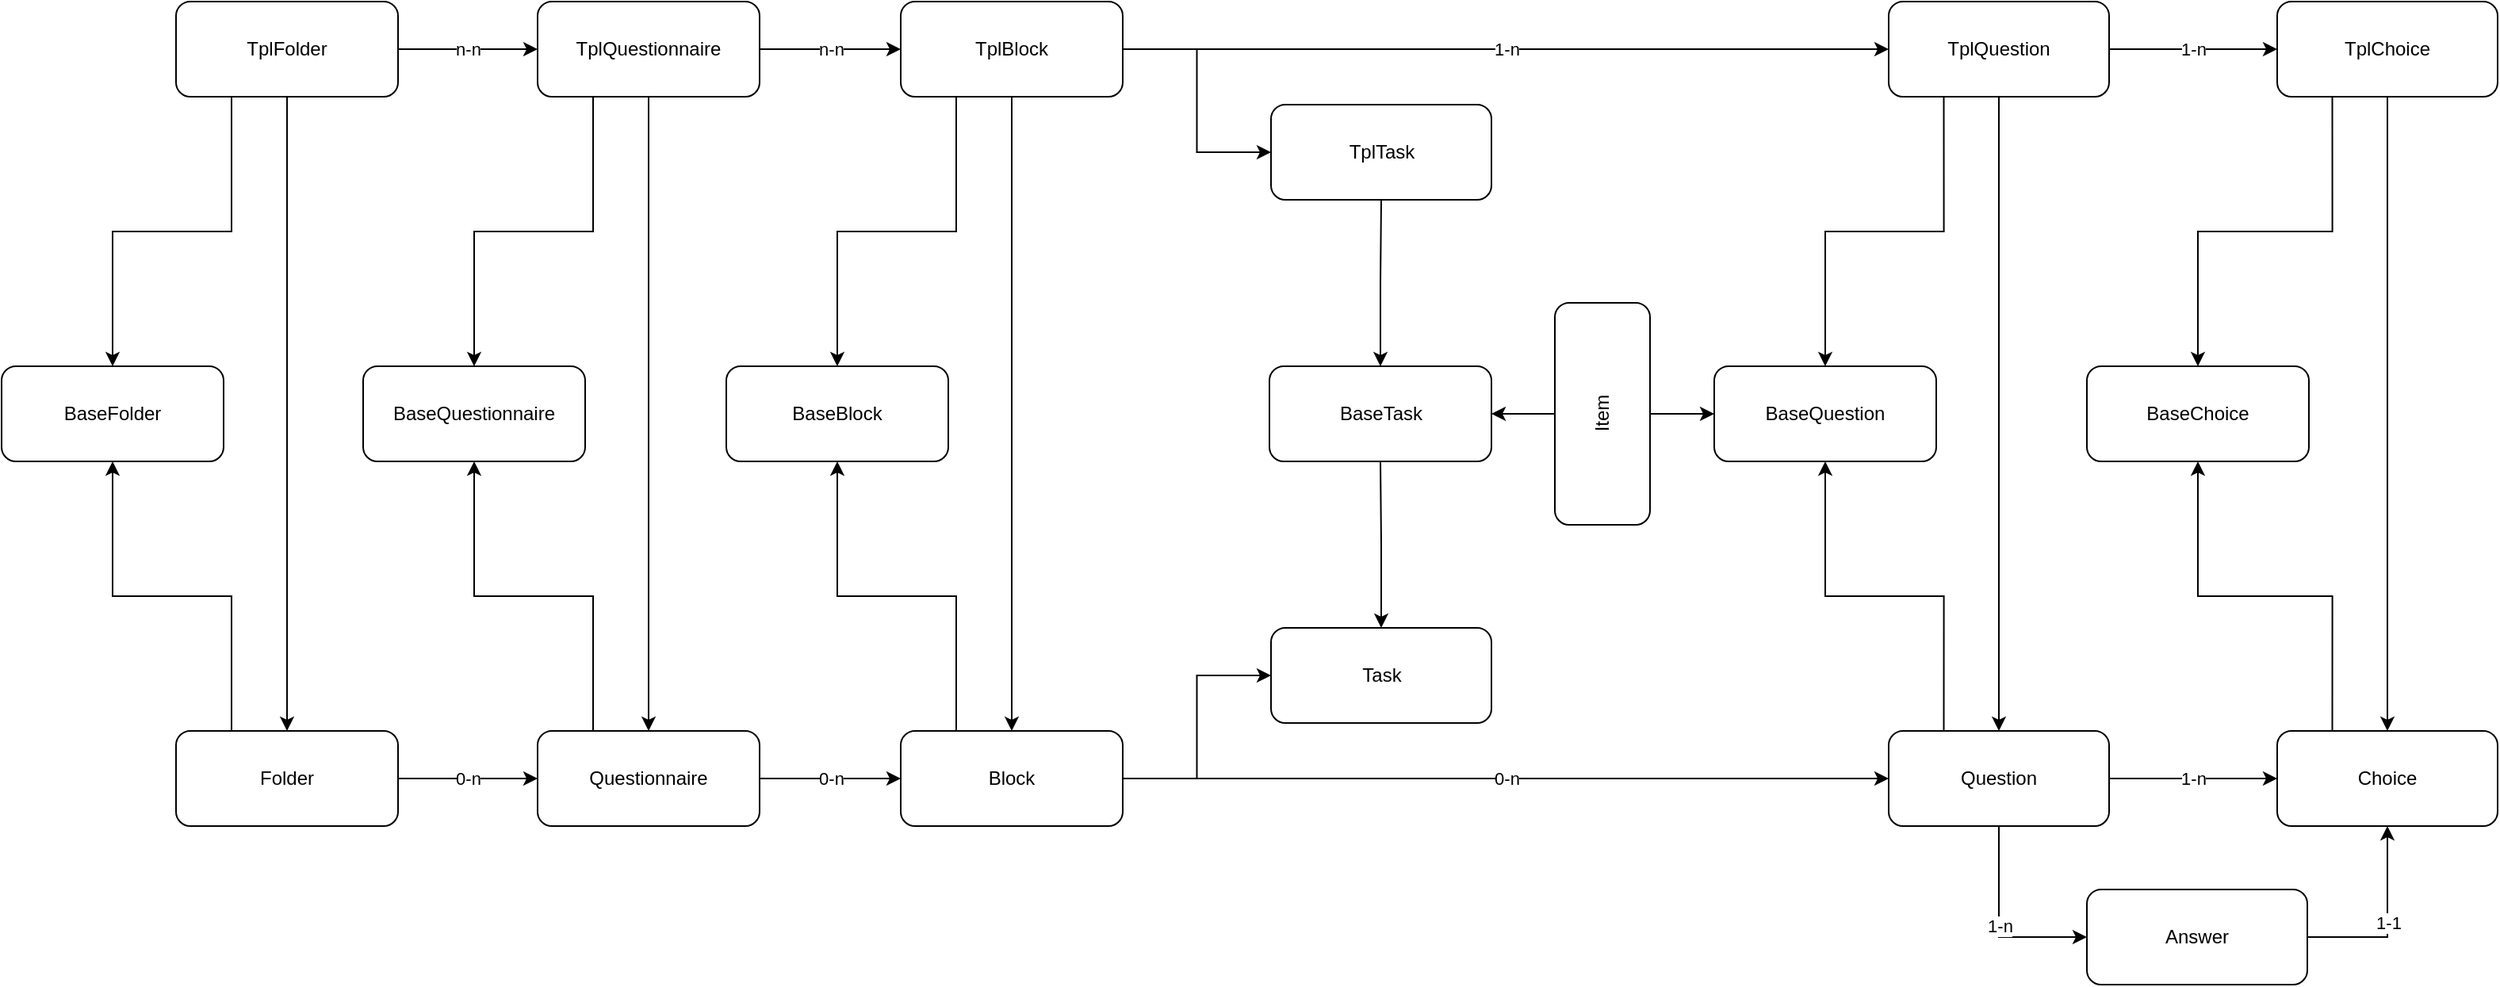 <mxfile version="13.7.9" type="device"><diagram id="Zd_siTbkkCSeIDHBI1Q5" name="Page-1"><mxGraphModel dx="1126" dy="788" grid="1" gridSize="10" guides="1" tooltips="1" connect="1" arrows="1" fold="1" page="1" pageScale="1" pageWidth="1654" pageHeight="1169" math="0" shadow="0"><root><mxCell id="0"/><mxCell id="1" parent="0"/><mxCell id="GFhfOJN8u7EpqQ4neL4S-32" value="n-n" style="edgeStyle=orthogonalEdgeStyle;rounded=0;orthogonalLoop=1;jettySize=auto;html=1;exitX=1;exitY=0.5;exitDx=0;exitDy=0;" parent="1" source="GFhfOJN8u7EpqQ4neL4S-1" target="GFhfOJN8u7EpqQ4neL4S-6" edge="1"><mxGeometry relative="1" as="geometry"/></mxCell><mxCell id="GFhfOJN8u7EpqQ4neL4S-1" value="TplFolder" style="rounded=1;whiteSpace=wrap;html=1;" parent="1" vertex="1"><mxGeometry x="130" y="180" width="140" height="60" as="geometry"/></mxCell><mxCell id="GFhfOJN8u7EpqQ4neL4S-56" style="edgeStyle=orthogonalEdgeStyle;rounded=0;orthogonalLoop=1;jettySize=auto;html=1;entryX=0.25;entryY=1;entryDx=0;entryDy=0;startArrow=classic;startFill=1;endArrow=none;endFill=0;" parent="1" source="GFhfOJN8u7EpqQ4neL4S-2" target="GFhfOJN8u7EpqQ4neL4S-6" edge="1"><mxGeometry relative="1" as="geometry"/></mxCell><mxCell id="GFhfOJN8u7EpqQ4neL4S-62" style="edgeStyle=orthogonalEdgeStyle;rounded=0;orthogonalLoop=1;jettySize=auto;html=1;exitX=0.5;exitY=1;exitDx=0;exitDy=0;entryX=0.25;entryY=0;entryDx=0;entryDy=0;startArrow=classic;startFill=1;endArrow=none;endFill=0;" parent="1" source="GFhfOJN8u7EpqQ4neL4S-2" target="GFhfOJN8u7EpqQ4neL4S-20" edge="1"><mxGeometry relative="1" as="geometry"/></mxCell><mxCell id="GFhfOJN8u7EpqQ4neL4S-2" value="BaseQuestionnaire" style="rounded=1;whiteSpace=wrap;html=1;" parent="1" vertex="1"><mxGeometry x="248" y="410" width="140" height="60" as="geometry"/></mxCell><mxCell id="GFhfOJN8u7EpqQ4neL4S-57" style="edgeStyle=orthogonalEdgeStyle;rounded=0;orthogonalLoop=1;jettySize=auto;html=1;exitX=0.5;exitY=0;exitDx=0;exitDy=0;entryX=0.25;entryY=1;entryDx=0;entryDy=0;startArrow=classic;startFill=1;endArrow=none;endFill=0;" parent="1" source="GFhfOJN8u7EpqQ4neL4S-3" target="GFhfOJN8u7EpqQ4neL4S-7" edge="1"><mxGeometry relative="1" as="geometry"/></mxCell><mxCell id="GFhfOJN8u7EpqQ4neL4S-63" style="edgeStyle=orthogonalEdgeStyle;rounded=0;orthogonalLoop=1;jettySize=auto;html=1;exitX=0.5;exitY=1;exitDx=0;exitDy=0;entryX=0.25;entryY=0;entryDx=0;entryDy=0;startArrow=classic;startFill=1;endArrow=none;endFill=0;" parent="1" source="GFhfOJN8u7EpqQ4neL4S-3" target="GFhfOJN8u7EpqQ4neL4S-21" edge="1"><mxGeometry relative="1" as="geometry"/></mxCell><mxCell id="GFhfOJN8u7EpqQ4neL4S-3" value="BaseBlock" style="rounded=1;whiteSpace=wrap;html=1;" parent="1" vertex="1"><mxGeometry x="477" y="410" width="140" height="60" as="geometry"/></mxCell><mxCell id="GFhfOJN8u7EpqQ4neL4S-58" style="edgeStyle=orthogonalEdgeStyle;rounded=0;orthogonalLoop=1;jettySize=auto;html=1;exitX=0.5;exitY=0;exitDx=0;exitDy=0;entryX=0.25;entryY=1;entryDx=0;entryDy=0;startArrow=classic;startFill=1;endArrow=none;endFill=0;" parent="1" source="GFhfOJN8u7EpqQ4neL4S-4" target="GFhfOJN8u7EpqQ4neL4S-8" edge="1"><mxGeometry relative="1" as="geometry"/></mxCell><mxCell id="GFhfOJN8u7EpqQ4neL4S-64" style="edgeStyle=orthogonalEdgeStyle;rounded=0;orthogonalLoop=1;jettySize=auto;html=1;exitX=0.5;exitY=1;exitDx=0;exitDy=0;entryX=0.25;entryY=0;entryDx=0;entryDy=0;startArrow=classic;startFill=1;endArrow=none;endFill=0;" parent="1" source="GFhfOJN8u7EpqQ4neL4S-4" target="GFhfOJN8u7EpqQ4neL4S-22" edge="1"><mxGeometry relative="1" as="geometry"/></mxCell><mxCell id="GFhfOJN8u7EpqQ4neL4S-4" value="BaseQuestion" style="rounded=1;whiteSpace=wrap;html=1;" parent="1" vertex="1"><mxGeometry x="1100" y="410" width="140" height="60" as="geometry"/></mxCell><mxCell id="GFhfOJN8u7EpqQ4neL4S-55" style="edgeStyle=orthogonalEdgeStyle;rounded=0;orthogonalLoop=1;jettySize=auto;html=1;exitX=0.5;exitY=0;exitDx=0;exitDy=0;entryX=0.25;entryY=1;entryDx=0;entryDy=0;startArrow=classic;startFill=1;endArrow=none;endFill=0;" parent="1" source="GFhfOJN8u7EpqQ4neL4S-5" target="GFhfOJN8u7EpqQ4neL4S-1" edge="1"><mxGeometry relative="1" as="geometry"/></mxCell><mxCell id="GFhfOJN8u7EpqQ4neL4S-61" style="edgeStyle=orthogonalEdgeStyle;rounded=0;orthogonalLoop=1;jettySize=auto;html=1;exitX=0.5;exitY=1;exitDx=0;exitDy=0;entryX=0.25;entryY=0;entryDx=0;entryDy=0;startArrow=classic;startFill=1;endArrow=none;endFill=0;" parent="1" source="GFhfOJN8u7EpqQ4neL4S-5" target="GFhfOJN8u7EpqQ4neL4S-19" edge="1"><mxGeometry relative="1" as="geometry"/></mxCell><mxCell id="GFhfOJN8u7EpqQ4neL4S-5" value="BaseFolder" style="rounded=1;whiteSpace=wrap;html=1;" parent="1" vertex="1"><mxGeometry x="20" y="410" width="140" height="60" as="geometry"/></mxCell><mxCell id="GFhfOJN8u7EpqQ4neL4S-33" value="n-n" style="edgeStyle=orthogonalEdgeStyle;rounded=0;orthogonalLoop=1;jettySize=auto;html=1;exitX=1;exitY=0.5;exitDx=0;exitDy=0;" parent="1" source="GFhfOJN8u7EpqQ4neL4S-6" target="GFhfOJN8u7EpqQ4neL4S-7" edge="1"><mxGeometry relative="1" as="geometry"/></mxCell><mxCell id="GFhfOJN8u7EpqQ4neL4S-6" value="TplQuestionnaire" style="rounded=1;whiteSpace=wrap;html=1;" parent="1" vertex="1"><mxGeometry x="358" y="180" width="140" height="60" as="geometry"/></mxCell><mxCell id="GFhfOJN8u7EpqQ4neL4S-34" value="1-n" style="edgeStyle=orthogonalEdgeStyle;rounded=0;orthogonalLoop=1;jettySize=auto;html=1;exitX=1;exitY=0.5;exitDx=0;exitDy=0;entryX=0;entryY=0.5;entryDx=0;entryDy=0;" parent="1" source="GFhfOJN8u7EpqQ4neL4S-7" target="GFhfOJN8u7EpqQ4neL4S-8" edge="1"><mxGeometry relative="1" as="geometry"/></mxCell><mxCell id="rsM6h_SYLwJkYDBiA_MP-8" style="edgeStyle=orthogonalEdgeStyle;rounded=0;orthogonalLoop=1;jettySize=auto;html=1;entryX=0;entryY=0.5;entryDx=0;entryDy=0;" edge="1" parent="1" source="GFhfOJN8u7EpqQ4neL4S-7" target="rsM6h_SYLwJkYDBiA_MP-4"><mxGeometry relative="1" as="geometry"/></mxCell><mxCell id="GFhfOJN8u7EpqQ4neL4S-7" value="TplBlock" style="rounded=1;whiteSpace=wrap;html=1;" parent="1" vertex="1"><mxGeometry x="587" y="180" width="140" height="60" as="geometry"/></mxCell><mxCell id="GFhfOJN8u7EpqQ4neL4S-8" value="TplQuestion" style="rounded=1;whiteSpace=wrap;html=1;" parent="1" vertex="1"><mxGeometry x="1210" y="180" width="139" height="60" as="geometry"/></mxCell><mxCell id="GFhfOJN8u7EpqQ4neL4S-29" value="0-n" style="edgeStyle=orthogonalEdgeStyle;rounded=0;orthogonalLoop=1;jettySize=auto;html=1;entryX=0;entryY=0.5;entryDx=0;entryDy=0;" parent="1" source="GFhfOJN8u7EpqQ4neL4S-19" target="GFhfOJN8u7EpqQ4neL4S-20" edge="1"><mxGeometry relative="1" as="geometry"/></mxCell><mxCell id="GFhfOJN8u7EpqQ4neL4S-38" style="edgeStyle=orthogonalEdgeStyle;rounded=0;orthogonalLoop=1;jettySize=auto;html=1;exitX=0.5;exitY=0;exitDx=0;exitDy=0;entryX=0.5;entryY=1;entryDx=0;entryDy=0;startArrow=classic;startFill=1;endArrow=none;endFill=0;" parent="1" source="GFhfOJN8u7EpqQ4neL4S-19" target="GFhfOJN8u7EpqQ4neL4S-1" edge="1"><mxGeometry relative="1" as="geometry"/></mxCell><mxCell id="GFhfOJN8u7EpqQ4neL4S-19" value="Folder" style="rounded=1;whiteSpace=wrap;html=1;" parent="1" vertex="1"><mxGeometry x="130" y="640" width="140" height="60" as="geometry"/></mxCell><mxCell id="GFhfOJN8u7EpqQ4neL4S-30" value="0-n" style="edgeStyle=orthogonalEdgeStyle;rounded=0;orthogonalLoop=1;jettySize=auto;html=1;exitX=1;exitY=0.5;exitDx=0;exitDy=0;entryX=0;entryY=0.5;entryDx=0;entryDy=0;" parent="1" source="GFhfOJN8u7EpqQ4neL4S-20" target="GFhfOJN8u7EpqQ4neL4S-21" edge="1"><mxGeometry relative="1" as="geometry"/></mxCell><mxCell id="GFhfOJN8u7EpqQ4neL4S-39" style="edgeStyle=orthogonalEdgeStyle;rounded=0;orthogonalLoop=1;jettySize=auto;html=1;entryX=0.5;entryY=1;entryDx=0;entryDy=0;startArrow=classic;startFill=1;endArrow=none;endFill=0;" parent="1" source="GFhfOJN8u7EpqQ4neL4S-20" target="GFhfOJN8u7EpqQ4neL4S-6" edge="1"><mxGeometry relative="1" as="geometry"/></mxCell><mxCell id="GFhfOJN8u7EpqQ4neL4S-20" value="Questionnaire" style="rounded=1;whiteSpace=wrap;html=1;" parent="1" vertex="1"><mxGeometry x="358" y="640" width="140" height="60" as="geometry"/></mxCell><mxCell id="GFhfOJN8u7EpqQ4neL4S-31" value="0-n" style="edgeStyle=orthogonalEdgeStyle;rounded=0;orthogonalLoop=1;jettySize=auto;html=1;exitX=1;exitY=0.5;exitDx=0;exitDy=0;entryX=0;entryY=0.5;entryDx=0;entryDy=0;" parent="1" source="GFhfOJN8u7EpqQ4neL4S-21" target="GFhfOJN8u7EpqQ4neL4S-22" edge="1"><mxGeometry relative="1" as="geometry"/></mxCell><mxCell id="GFhfOJN8u7EpqQ4neL4S-35" style="edgeStyle=orthogonalEdgeStyle;rounded=0;orthogonalLoop=1;jettySize=auto;html=1;entryX=0.5;entryY=1;entryDx=0;entryDy=0;startArrow=classic;startFill=1;endArrow=none;endFill=0;" parent="1" source="GFhfOJN8u7EpqQ4neL4S-21" target="GFhfOJN8u7EpqQ4neL4S-7" edge="1"><mxGeometry relative="1" as="geometry"/></mxCell><mxCell id="rsM6h_SYLwJkYDBiA_MP-9" style="edgeStyle=orthogonalEdgeStyle;rounded=0;orthogonalLoop=1;jettySize=auto;html=1;entryX=0;entryY=0.5;entryDx=0;entryDy=0;" edge="1" parent="1" source="GFhfOJN8u7EpqQ4neL4S-21" target="rsM6h_SYLwJkYDBiA_MP-6"><mxGeometry relative="1" as="geometry"/></mxCell><mxCell id="GFhfOJN8u7EpqQ4neL4S-21" value="Block" style="rounded=1;whiteSpace=wrap;html=1;" parent="1" vertex="1"><mxGeometry x="587" y="640" width="140" height="60" as="geometry"/></mxCell><mxCell id="GFhfOJN8u7EpqQ4neL4S-40" style="edgeStyle=orthogonalEdgeStyle;rounded=0;orthogonalLoop=1;jettySize=auto;html=1;entryX=0.5;entryY=1;entryDx=0;entryDy=0;startArrow=classic;startFill=1;endArrow=none;endFill=0;" parent="1" source="GFhfOJN8u7EpqQ4neL4S-22" target="GFhfOJN8u7EpqQ4neL4S-8" edge="1"><mxGeometry relative="1" as="geometry"/></mxCell><mxCell id="GFhfOJN8u7EpqQ4neL4S-22" value="Question" style="rounded=1;whiteSpace=wrap;html=1;" parent="1" vertex="1"><mxGeometry x="1210" y="640" width="139" height="60" as="geometry"/></mxCell><mxCell id="GFhfOJN8u7EpqQ4neL4S-59" style="edgeStyle=orthogonalEdgeStyle;rounded=0;orthogonalLoop=1;jettySize=auto;html=1;exitX=0.5;exitY=0;exitDx=0;exitDy=0;entryX=0.25;entryY=1;entryDx=0;entryDy=0;startArrow=classic;startFill=1;endArrow=none;endFill=0;" parent="1" source="GFhfOJN8u7EpqQ4neL4S-43" target="GFhfOJN8u7EpqQ4neL4S-45" edge="1"><mxGeometry relative="1" as="geometry"/></mxCell><mxCell id="GFhfOJN8u7EpqQ4neL4S-65" style="edgeStyle=orthogonalEdgeStyle;rounded=0;orthogonalLoop=1;jettySize=auto;html=1;entryX=0.25;entryY=0;entryDx=0;entryDy=0;startArrow=classic;startFill=1;endArrow=none;endFill=0;" parent="1" source="GFhfOJN8u7EpqQ4neL4S-43" target="GFhfOJN8u7EpqQ4neL4S-48" edge="1"><mxGeometry relative="1" as="geometry"/></mxCell><mxCell id="GFhfOJN8u7EpqQ4neL4S-43" value="BaseChoice" style="rounded=1;whiteSpace=wrap;html=1;" parent="1" vertex="1"><mxGeometry x="1335" y="410" width="140" height="60" as="geometry"/></mxCell><mxCell id="GFhfOJN8u7EpqQ4neL4S-44" value="1-n" style="edgeStyle=orthogonalEdgeStyle;rounded=0;orthogonalLoop=1;jettySize=auto;html=1;exitX=1;exitY=0.5;exitDx=0;exitDy=0;entryX=0;entryY=0.5;entryDx=0;entryDy=0;" parent="1" source="GFhfOJN8u7EpqQ4neL4S-8" target="GFhfOJN8u7EpqQ4neL4S-45" edge="1"><mxGeometry relative="1" as="geometry"><mxPoint x="1357" y="210" as="sourcePoint"/></mxGeometry></mxCell><mxCell id="GFhfOJN8u7EpqQ4neL4S-45" value="TplChoice" style="rounded=1;whiteSpace=wrap;html=1;" parent="1" vertex="1"><mxGeometry x="1455" y="180" width="139" height="60" as="geometry"/></mxCell><mxCell id="GFhfOJN8u7EpqQ4neL4S-46" value="1-n" style="edgeStyle=orthogonalEdgeStyle;rounded=0;orthogonalLoop=1;jettySize=auto;html=1;exitX=1;exitY=0.5;exitDx=0;exitDy=0;entryX=0;entryY=0.5;entryDx=0;entryDy=0;" parent="1" source="GFhfOJN8u7EpqQ4neL4S-22" target="GFhfOJN8u7EpqQ4neL4S-48" edge="1"><mxGeometry relative="1" as="geometry"><mxPoint x="1357" y="670" as="sourcePoint"/></mxGeometry></mxCell><mxCell id="GFhfOJN8u7EpqQ4neL4S-47" style="edgeStyle=orthogonalEdgeStyle;rounded=0;orthogonalLoop=1;jettySize=auto;html=1;entryX=0.5;entryY=1;entryDx=0;entryDy=0;startArrow=classic;startFill=1;endArrow=none;endFill=0;" parent="1" source="GFhfOJN8u7EpqQ4neL4S-48" target="GFhfOJN8u7EpqQ4neL4S-45" edge="1"><mxGeometry relative="1" as="geometry"/></mxCell><mxCell id="GFhfOJN8u7EpqQ4neL4S-54" value="1-1" style="edgeStyle=orthogonalEdgeStyle;rounded=0;orthogonalLoop=1;jettySize=auto;html=1;exitX=0.5;exitY=1;exitDx=0;exitDy=0;entryX=1;entryY=0.5;entryDx=0;entryDy=0;startArrow=classic;startFill=1;endArrow=none;endFill=0;" parent="1" source="GFhfOJN8u7EpqQ4neL4S-48" target="GFhfOJN8u7EpqQ4neL4S-49" edge="1"><mxGeometry relative="1" as="geometry"/></mxCell><mxCell id="GFhfOJN8u7EpqQ4neL4S-48" value="Choice" style="rounded=1;whiteSpace=wrap;html=1;" parent="1" vertex="1"><mxGeometry x="1455" y="640" width="139" height="60" as="geometry"/></mxCell><mxCell id="GFhfOJN8u7EpqQ4neL4S-51" value="1-n" style="edgeStyle=orthogonalEdgeStyle;rounded=0;orthogonalLoop=1;jettySize=auto;html=1;exitX=0;exitY=0.5;exitDx=0;exitDy=0;startArrow=classic;startFill=1;endArrow=none;endFill=0;" parent="1" source="GFhfOJN8u7EpqQ4neL4S-49" target="GFhfOJN8u7EpqQ4neL4S-22" edge="1"><mxGeometry relative="1" as="geometry"/></mxCell><mxCell id="GFhfOJN8u7EpqQ4neL4S-49" value="Answer" style="rounded=1;whiteSpace=wrap;html=1;" parent="1" vertex="1"><mxGeometry x="1335" y="740" width="139" height="60" as="geometry"/></mxCell><mxCell id="rsM6h_SYLwJkYDBiA_MP-13" style="edgeStyle=orthogonalEdgeStyle;rounded=0;orthogonalLoop=1;jettySize=auto;html=1;entryX=0;entryY=0.5;entryDx=0;entryDy=0;" edge="1" parent="1" source="rsM6h_SYLwJkYDBiA_MP-3" target="GFhfOJN8u7EpqQ4neL4S-4"><mxGeometry relative="1" as="geometry"/></mxCell><mxCell id="rsM6h_SYLwJkYDBiA_MP-14" style="edgeStyle=orthogonalEdgeStyle;rounded=0;orthogonalLoop=1;jettySize=auto;html=1;entryX=1;entryY=0.5;entryDx=0;entryDy=0;" edge="1" parent="1" source="rsM6h_SYLwJkYDBiA_MP-3" target="rsM6h_SYLwJkYDBiA_MP-10"><mxGeometry relative="1" as="geometry"/></mxCell><mxCell id="rsM6h_SYLwJkYDBiA_MP-3" value="Item" style="rounded=1;whiteSpace=wrap;html=1;rotation=-90;" vertex="1" parent="1"><mxGeometry x="959.5" y="410" width="140" height="60" as="geometry"/></mxCell><mxCell id="rsM6h_SYLwJkYDBiA_MP-4" value="TplTask" style="rounded=1;whiteSpace=wrap;html=1;" vertex="1" parent="1"><mxGeometry x="820.5" y="245" width="139" height="60" as="geometry"/></mxCell><mxCell id="rsM6h_SYLwJkYDBiA_MP-5" style="edgeStyle=orthogonalEdgeStyle;rounded=0;orthogonalLoop=1;jettySize=auto;html=1;entryX=0.5;entryY=1;entryDx=0;entryDy=0;startArrow=classic;startFill=1;endArrow=none;endFill=0;" edge="1" parent="1" source="rsM6h_SYLwJkYDBiA_MP-10" target="rsM6h_SYLwJkYDBiA_MP-4"><mxGeometry relative="1" as="geometry"/></mxCell><mxCell id="rsM6h_SYLwJkYDBiA_MP-6" value="Task" style="rounded=1;whiteSpace=wrap;html=1;" vertex="1" parent="1"><mxGeometry x="820.5" y="575" width="139" height="60" as="geometry"/></mxCell><mxCell id="rsM6h_SYLwJkYDBiA_MP-10" value="BaseTask" style="rounded=1;whiteSpace=wrap;html=1;" vertex="1" parent="1"><mxGeometry x="819.5" y="410" width="140" height="60" as="geometry"/></mxCell><mxCell id="rsM6h_SYLwJkYDBiA_MP-11" style="edgeStyle=orthogonalEdgeStyle;rounded=0;orthogonalLoop=1;jettySize=auto;html=1;entryX=0.5;entryY=1;entryDx=0;entryDy=0;startArrow=classic;startFill=1;endArrow=none;endFill=0;" edge="1" parent="1" source="rsM6h_SYLwJkYDBiA_MP-6" target="rsM6h_SYLwJkYDBiA_MP-10"><mxGeometry relative="1" as="geometry"><mxPoint x="891" y="705" as="sourcePoint"/><mxPoint x="891" y="305" as="targetPoint"/></mxGeometry></mxCell></root></mxGraphModel></diagram></mxfile>